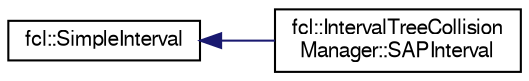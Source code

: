 digraph "Graphical Class Hierarchy"
{
  edge [fontname="FreeSans",fontsize="10",labelfontname="FreeSans",labelfontsize="10"];
  node [fontname="FreeSans",fontsize="10",shape=record];
  rankdir="LR";
  Node1 [label="fcl::SimpleInterval",height=0.2,width=0.4,color="black", fillcolor="white", style="filled",URL="$a00194.html",tooltip="Interval trees implemented using red-black-trees as described in the book Introduction_To_Algorithms_..."];
  Node1 -> Node2 [dir="back",color="midnightblue",fontsize="10",style="solid",fontname="FreeSans"];
  Node2 [label="fcl::IntervalTreeCollision\lManager::SAPInterval",height=0.2,width=0.4,color="black", fillcolor="white", style="filled",URL="$a00167.html",tooltip="Extention interval tree&#39;s interval to SAP interval, adding more information. "];
}
